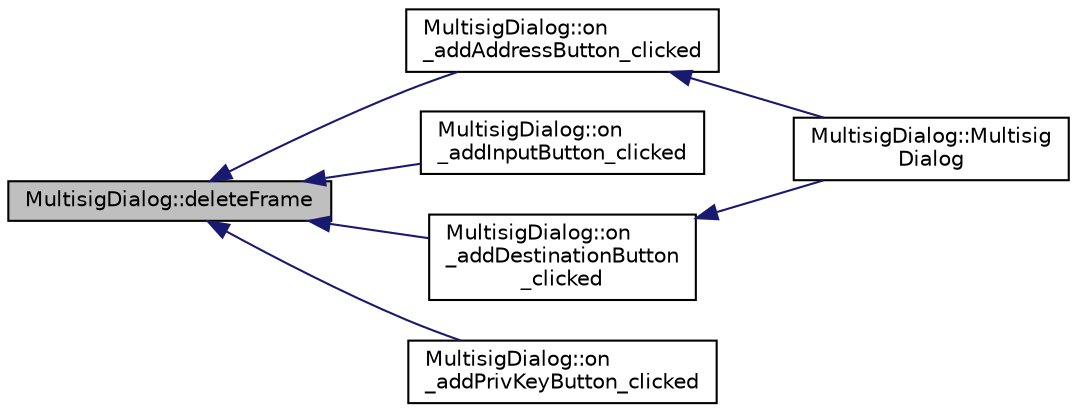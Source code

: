 digraph "MultisigDialog::deleteFrame"
{
  edge [fontname="Helvetica",fontsize="10",labelfontname="Helvetica",labelfontsize="10"];
  node [fontname="Helvetica",fontsize="10",shape=record];
  rankdir="LR";
  Node202 [label="MultisigDialog::deleteFrame",height=0.2,width=0.4,color="black", fillcolor="grey75", style="filled", fontcolor="black"];
  Node202 -> Node203 [dir="back",color="midnightblue",fontsize="10",style="solid",fontname="Helvetica"];
  Node203 [label="MultisigDialog::on\l_addAddressButton_clicked",height=0.2,width=0.4,color="black", fillcolor="white", style="filled",URL="$class_multisig_dialog.html#a8f26906e6f4d25273e15c95d90cc14fa"];
  Node203 -> Node204 [dir="back",color="midnightblue",fontsize="10",style="solid",fontname="Helvetica"];
  Node204 [label="MultisigDialog::Multisig\lDialog",height=0.2,width=0.4,color="black", fillcolor="white", style="filled",URL="$class_multisig_dialog.html#af8ff2a9f6dc05a9468d955cb428c6474"];
  Node202 -> Node205 [dir="back",color="midnightblue",fontsize="10",style="solid",fontname="Helvetica"];
  Node205 [label="MultisigDialog::on\l_addInputButton_clicked",height=0.2,width=0.4,color="black", fillcolor="white", style="filled",URL="$class_multisig_dialog.html#ade82771bf434da5e2747601c84cd9125"];
  Node202 -> Node206 [dir="back",color="midnightblue",fontsize="10",style="solid",fontname="Helvetica"];
  Node206 [label="MultisigDialog::on\l_addDestinationButton\l_clicked",height=0.2,width=0.4,color="black", fillcolor="white", style="filled",URL="$class_multisig_dialog.html#a09ccfdb42e70bd8c480f39f2b01a6de8"];
  Node206 -> Node204 [dir="back",color="midnightblue",fontsize="10",style="solid",fontname="Helvetica"];
  Node202 -> Node207 [dir="back",color="midnightblue",fontsize="10",style="solid",fontname="Helvetica"];
  Node207 [label="MultisigDialog::on\l_addPrivKeyButton_clicked",height=0.2,width=0.4,color="black", fillcolor="white", style="filled",URL="$class_multisig_dialog.html#acc869f9b2fe08ab9e40d63876b5c9781"];
}
